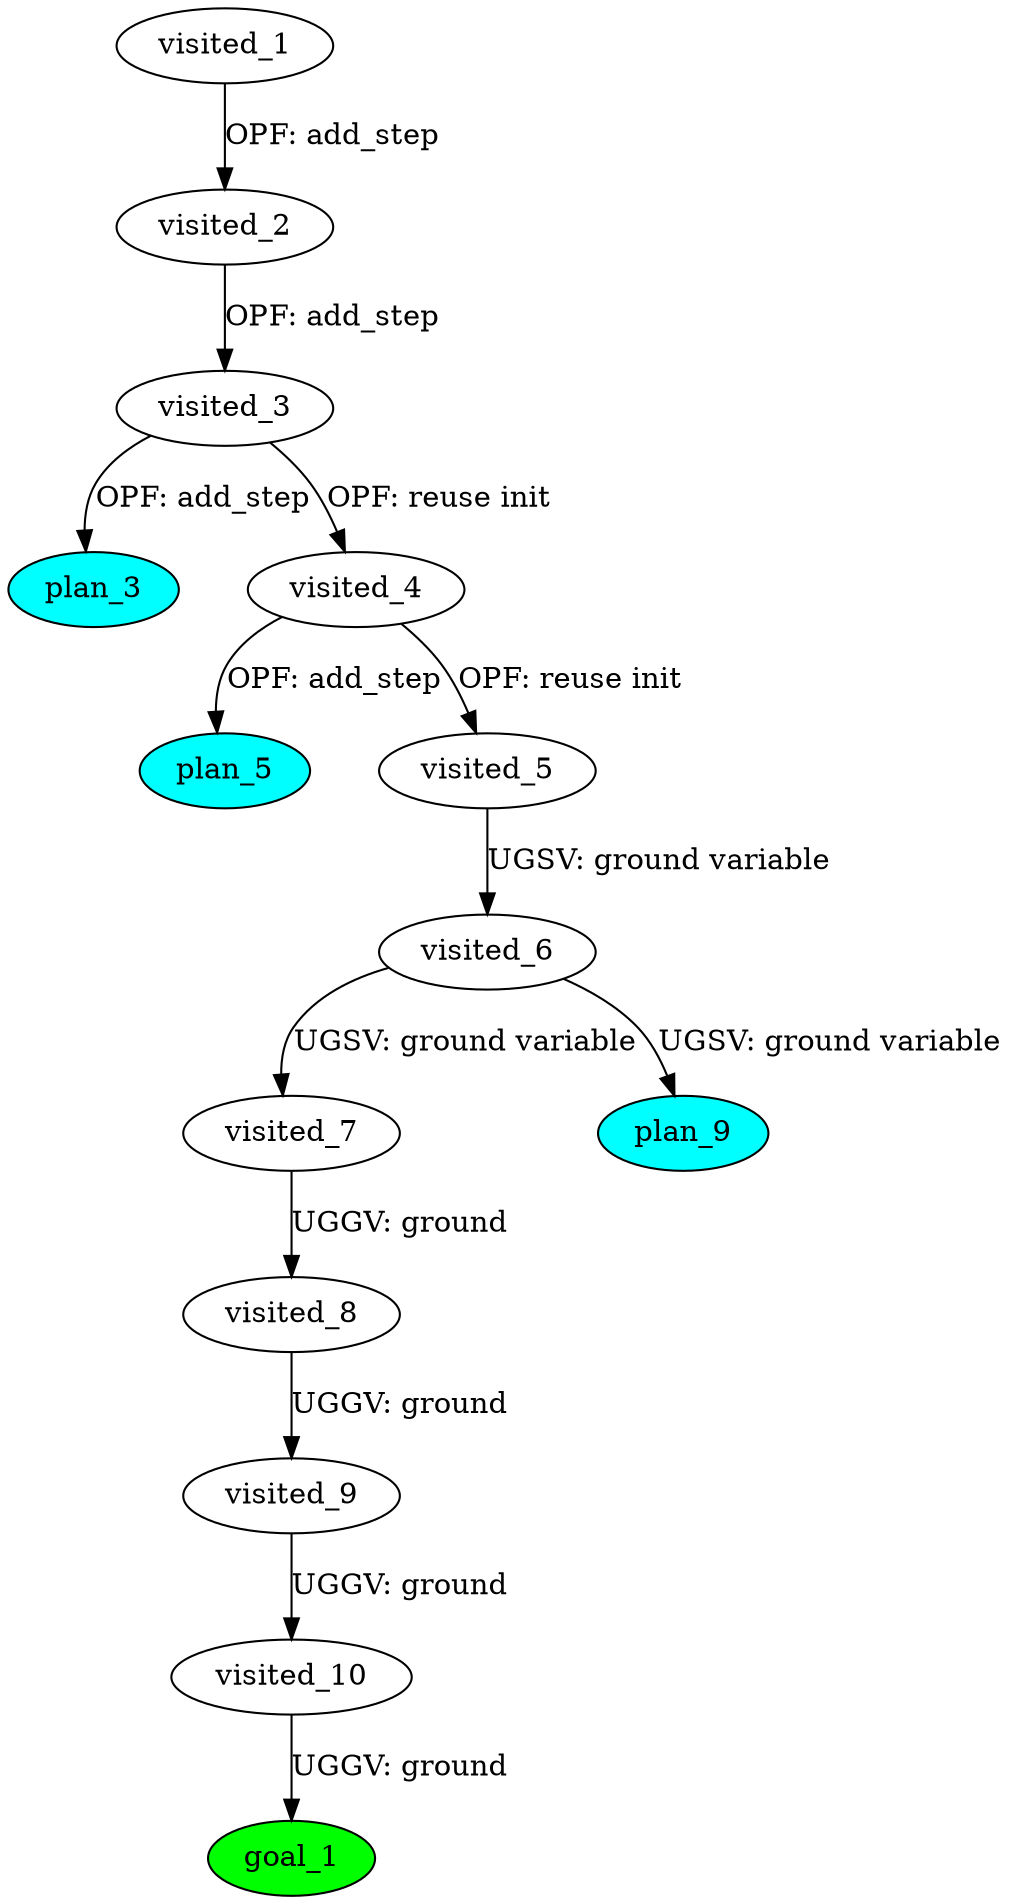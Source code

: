 digraph {
	"31bed890-c397-bfca-0a34-168a15051363" [label=plan_0 fillcolor=cyan style=filled]
	"31bed890-c397-bfca-0a34-168a15051363" [label=visited_1 fillcolor=white style=filled]
	"4564cf6d-0282-fd93-3e3a-259bf12437db" [label=plan_1 fillcolor=cyan style=filled]
	"31bed890-c397-bfca-0a34-168a15051363" -> "4564cf6d-0282-fd93-3e3a-259bf12437db" [label="OPF: add_step"]
	"4564cf6d-0282-fd93-3e3a-259bf12437db" [label=visited_2 fillcolor=white style=filled]
	"55d95fd0-ec82-59d2-63bb-23ed82b86253" [label=plan_2 fillcolor=cyan style=filled]
	"4564cf6d-0282-fd93-3e3a-259bf12437db" -> "55d95fd0-ec82-59d2-63bb-23ed82b86253" [label="OPF: add_step"]
	"55d95fd0-ec82-59d2-63bb-23ed82b86253" [label=visited_3 fillcolor=white style=filled]
	"6e9fa084-6664-33fd-be08-17cbb79068f4" [label=plan_3 fillcolor=cyan style=filled]
	"55d95fd0-ec82-59d2-63bb-23ed82b86253" -> "6e9fa084-6664-33fd-be08-17cbb79068f4" [label="OPF: add_step"]
	"b04b7912-5663-bf05-e15e-7f09cdbbfe6c" [label=plan_4 fillcolor=cyan style=filled]
	"55d95fd0-ec82-59d2-63bb-23ed82b86253" -> "b04b7912-5663-bf05-e15e-7f09cdbbfe6c" [label="OPF: reuse init"]
	"b04b7912-5663-bf05-e15e-7f09cdbbfe6c" [label=visited_4 fillcolor=white style=filled]
	"38290fcb-4b6c-b2b0-1e6b-2ef096872a23" [label=plan_5 fillcolor=cyan style=filled]
	"b04b7912-5663-bf05-e15e-7f09cdbbfe6c" -> "38290fcb-4b6c-b2b0-1e6b-2ef096872a23" [label="OPF: add_step"]
	"33213638-1c69-044e-eb20-bdb87e92afda" [label=plan_6 fillcolor=cyan style=filled]
	"b04b7912-5663-bf05-e15e-7f09cdbbfe6c" -> "33213638-1c69-044e-eb20-bdb87e92afda" [label="OPF: reuse init"]
	"33213638-1c69-044e-eb20-bdb87e92afda" [label=visited_5 fillcolor=white style=filled]
	"84ad412a-f61c-6ec0-3955-73f257133ccd" [label=plan_7 fillcolor=cyan style=filled]
	"33213638-1c69-044e-eb20-bdb87e92afda" -> "84ad412a-f61c-6ec0-3955-73f257133ccd" [label="UGSV: ground variable"]
	"84ad412a-f61c-6ec0-3955-73f257133ccd" [label=visited_6 fillcolor=white style=filled]
	"43e00d99-fb90-8bab-2649-3fa9323d6dd7" [label=plan_8 fillcolor=cyan style=filled]
	"84ad412a-f61c-6ec0-3955-73f257133ccd" -> "43e00d99-fb90-8bab-2649-3fa9323d6dd7" [label="UGSV: ground variable"]
	"e381a3da-0f3b-ad0f-e7fd-636327acb4e6" [label=plan_9 fillcolor=cyan style=filled]
	"84ad412a-f61c-6ec0-3955-73f257133ccd" -> "e381a3da-0f3b-ad0f-e7fd-636327acb4e6" [label="UGSV: ground variable"]
	"43e00d99-fb90-8bab-2649-3fa9323d6dd7" [label=visited_7 fillcolor=white style=filled]
	"5ba47d15-fe02-c8d5-b0e2-5e74e4195bd1" [label=plan_10 fillcolor=cyan style=filled]
	"43e00d99-fb90-8bab-2649-3fa9323d6dd7" -> "5ba47d15-fe02-c8d5-b0e2-5e74e4195bd1" [label="UGGV: ground"]
	"5ba47d15-fe02-c8d5-b0e2-5e74e4195bd1" [label=visited_8 fillcolor=white style=filled]
	"39288a6b-bf2e-47ff-0f26-4fec76dabfd2" [label=plan_11 fillcolor=cyan style=filled]
	"5ba47d15-fe02-c8d5-b0e2-5e74e4195bd1" -> "39288a6b-bf2e-47ff-0f26-4fec76dabfd2" [label="UGGV: ground"]
	"39288a6b-bf2e-47ff-0f26-4fec76dabfd2" [label=visited_9 fillcolor=white style=filled]
	"c434e6fd-9197-1540-5d23-59976e4943dc" [label=plan_12 fillcolor=cyan style=filled]
	"39288a6b-bf2e-47ff-0f26-4fec76dabfd2" -> "c434e6fd-9197-1540-5d23-59976e4943dc" [label="UGGV: ground"]
	"c434e6fd-9197-1540-5d23-59976e4943dc" [label=visited_10 fillcolor=white style=filled]
	"50e0c0c1-2fd2-0944-9498-15815fc158f5" [label=plan_13 fillcolor=cyan style=filled]
	"c434e6fd-9197-1540-5d23-59976e4943dc" -> "50e0c0c1-2fd2-0944-9498-15815fc158f5" [label="UGGV: ground"]
	"50e0c0c1-2fd2-0944-9498-15815fc158f5" [label=visited_11 fillcolor=white style=filled]
	"50e0c0c1-2fd2-0944-9498-15815fc158f5" [label=goal_1 fillcolor=green style=filled]
}
